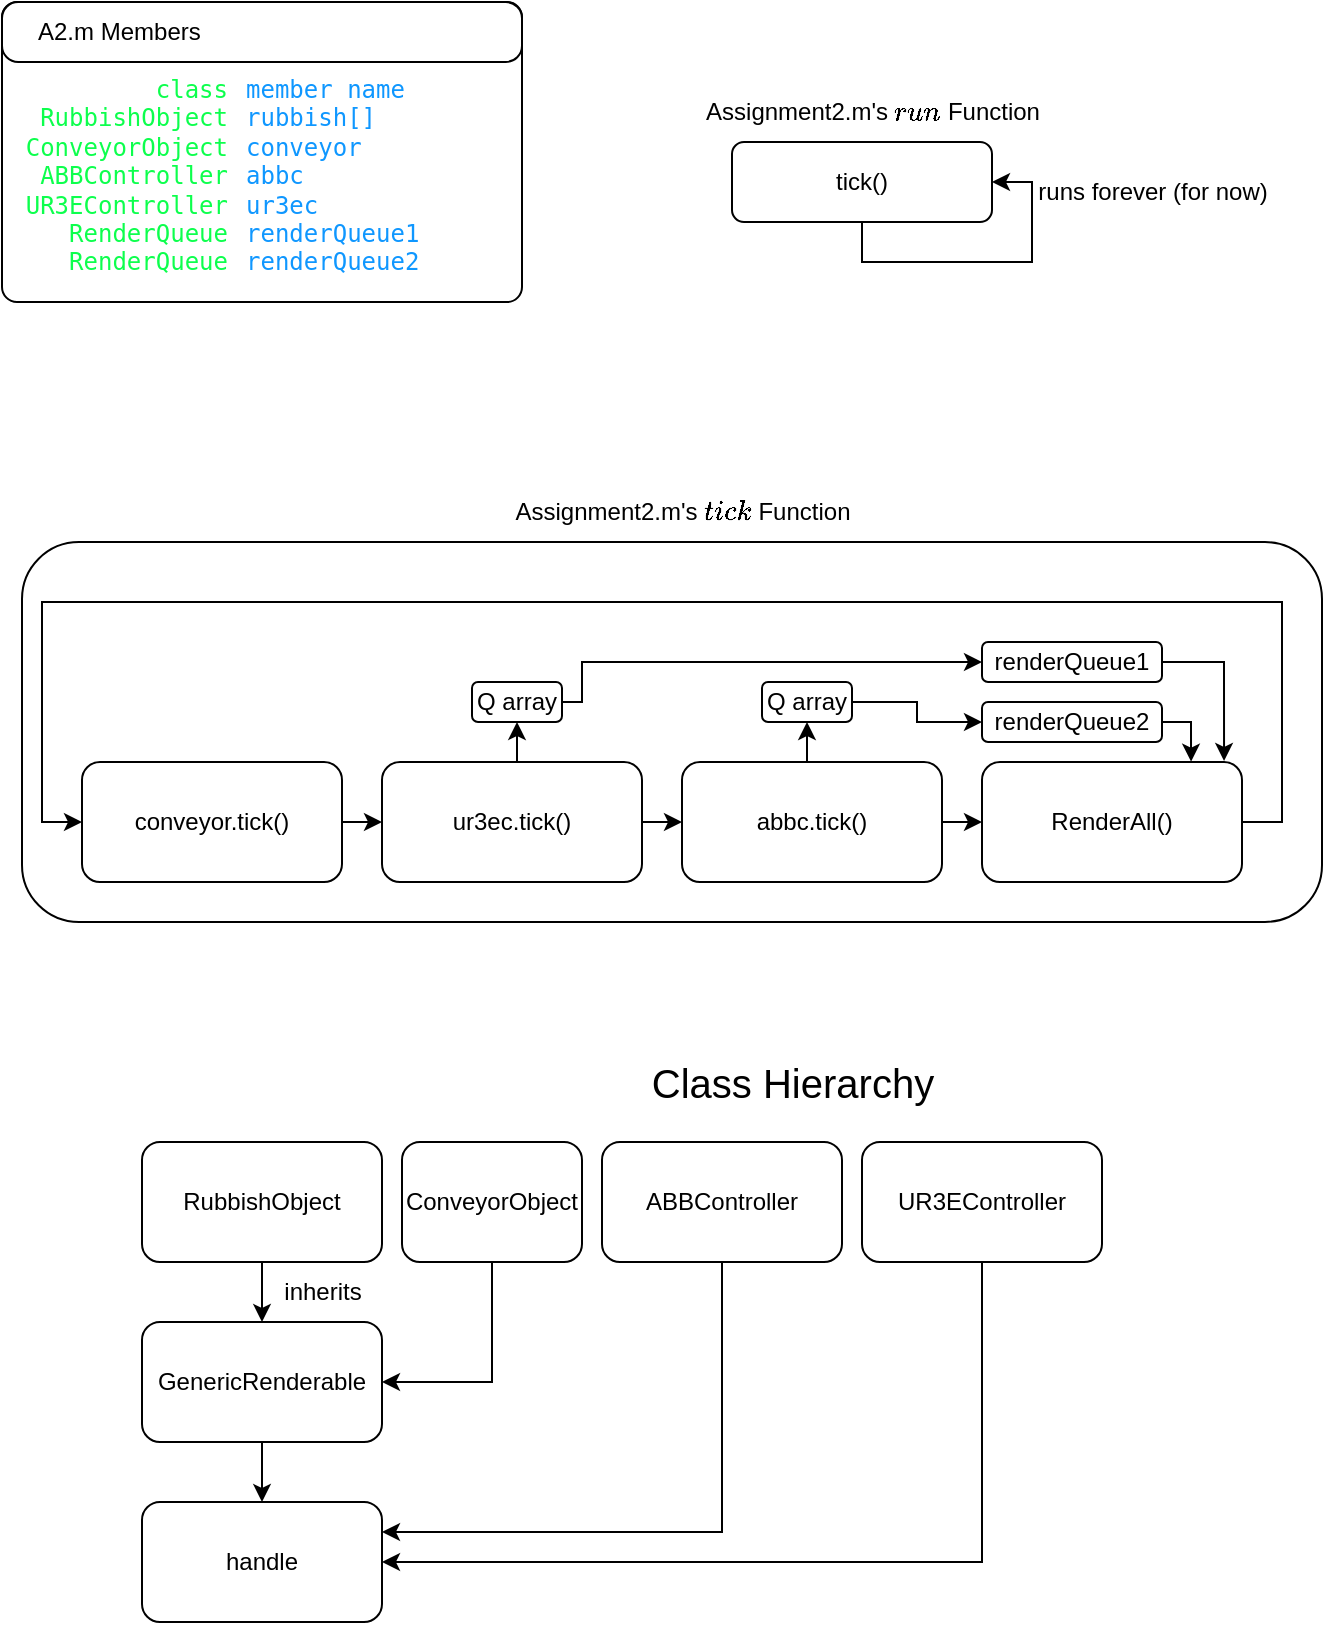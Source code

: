 <mxfile version="24.7.17">
  <diagram name="Page-1" id="f_oSXpMA19RWespZ0-oS">
    <mxGraphModel dx="1619" dy="901" grid="1" gridSize="10" guides="1" tooltips="1" connect="1" arrows="1" fold="1" page="1" pageScale="1" pageWidth="850" pageHeight="1100" math="0" shadow="0">
      <root>
        <mxCell id="0" />
        <mxCell id="1" parent="0" />
        <mxCell id="xGcioNu-X7Z4MWMmt2jp-2" value="" style="rounded=1;whiteSpace=wrap;html=1;" parent="1" vertex="1">
          <mxGeometry x="50" y="310" width="650" height="190" as="geometry" />
        </mxCell>
        <mxCell id="xGcioNu-X7Z4MWMmt2jp-3" value="tick()" style="rounded=1;whiteSpace=wrap;html=1;" parent="1" vertex="1">
          <mxGeometry x="405" y="110" width="130" height="40" as="geometry" />
        </mxCell>
        <mxCell id="xGcioNu-X7Z4MWMmt2jp-4" value="Assignment2.m&#39;s `run` Function" style="text;html=1;align=center;verticalAlign=middle;resizable=0;points=[];autosize=1;strokeColor=none;fillColor=none;" parent="1" vertex="1">
          <mxGeometry x="380" y="80" width="190" height="30" as="geometry" />
        </mxCell>
        <mxCell id="xGcioNu-X7Z4MWMmt2jp-5" style="edgeStyle=orthogonalEdgeStyle;rounded=0;orthogonalLoop=1;jettySize=auto;html=1;exitX=0.5;exitY=1;exitDx=0;exitDy=0;entryX=1;entryY=0.5;entryDx=0;entryDy=0;" parent="1" source="xGcioNu-X7Z4MWMmt2jp-3" target="xGcioNu-X7Z4MWMmt2jp-3" edge="1">
          <mxGeometry relative="1" as="geometry" />
        </mxCell>
        <mxCell id="xGcioNu-X7Z4MWMmt2jp-6" value="runs forever (for now)" style="text;html=1;align=center;verticalAlign=middle;resizable=0;points=[];autosize=1;strokeColor=none;fillColor=none;" parent="1" vertex="1">
          <mxGeometry x="545" y="120" width="140" height="30" as="geometry" />
        </mxCell>
        <mxCell id="xGcioNu-X7Z4MWMmt2jp-7" value="Assignment2.m&#39;s `tick` Function" style="text;html=1;align=center;verticalAlign=middle;resizable=0;points=[];autosize=1;strokeColor=none;fillColor=none;" parent="1" vertex="1">
          <mxGeometry x="285" y="280" width="190" height="30" as="geometry" />
        </mxCell>
        <mxCell id="xGcioNu-X7Z4MWMmt2jp-41" style="edgeStyle=orthogonalEdgeStyle;rounded=0;orthogonalLoop=1;jettySize=auto;html=1;exitX=1;exitY=0.5;exitDx=0;exitDy=0;entryX=0;entryY=0.5;entryDx=0;entryDy=0;" parent="1" source="xGcioNu-X7Z4MWMmt2jp-8" target="xGcioNu-X7Z4MWMmt2jp-39" edge="1">
          <mxGeometry relative="1" as="geometry" />
        </mxCell>
        <mxCell id="xGcioNu-X7Z4MWMmt2jp-8" value="conveyor.tick()" style="rounded=1;whiteSpace=wrap;html=1;" parent="1" vertex="1">
          <mxGeometry x="80" y="420" width="130" height="60" as="geometry" />
        </mxCell>
        <mxCell id="xGcioNu-X7Z4MWMmt2jp-14" style="edgeStyle=orthogonalEdgeStyle;rounded=0;orthogonalLoop=1;jettySize=auto;html=1;exitX=0.5;exitY=1;exitDx=0;exitDy=0;entryX=0.5;entryY=0;entryDx=0;entryDy=0;" parent="1" source="xGcioNu-X7Z4MWMmt2jp-9" target="xGcioNu-X7Z4MWMmt2jp-12" edge="1">
          <mxGeometry relative="1" as="geometry" />
        </mxCell>
        <mxCell id="xGcioNu-X7Z4MWMmt2jp-9" value="&lt;div&gt;RubbishObject&lt;/div&gt;" style="rounded=1;whiteSpace=wrap;html=1;" parent="1" vertex="1">
          <mxGeometry x="110" y="610" width="120" height="60" as="geometry" />
        </mxCell>
        <mxCell id="xGcioNu-X7Z4MWMmt2jp-10" value="Class Hierarchy" style="text;html=1;align=center;verticalAlign=middle;resizable=0;points=[];autosize=1;strokeColor=none;fillColor=none;fontSize=20;" parent="1" vertex="1">
          <mxGeometry x="355" y="560" width="160" height="40" as="geometry" />
        </mxCell>
        <mxCell id="xGcioNu-X7Z4MWMmt2jp-27" style="edgeStyle=orthogonalEdgeStyle;rounded=0;orthogonalLoop=1;jettySize=auto;html=1;exitX=0.5;exitY=1;exitDx=0;exitDy=0;entryX=0.5;entryY=0;entryDx=0;entryDy=0;" parent="1" source="xGcioNu-X7Z4MWMmt2jp-12" target="xGcioNu-X7Z4MWMmt2jp-25" edge="1">
          <mxGeometry relative="1" as="geometry" />
        </mxCell>
        <mxCell id="xGcioNu-X7Z4MWMmt2jp-12" value="GenericRenderable" style="rounded=1;whiteSpace=wrap;html=1;" parent="1" vertex="1">
          <mxGeometry x="110" y="700" width="120" height="60" as="geometry" />
        </mxCell>
        <mxCell id="xGcioNu-X7Z4MWMmt2jp-31" style="edgeStyle=orthogonalEdgeStyle;rounded=0;orthogonalLoop=1;jettySize=auto;html=1;exitX=0.5;exitY=1;exitDx=0;exitDy=0;entryX=1;entryY=0.25;entryDx=0;entryDy=0;" parent="1" source="xGcioNu-X7Z4MWMmt2jp-13" target="xGcioNu-X7Z4MWMmt2jp-25" edge="1">
          <mxGeometry relative="1" as="geometry" />
        </mxCell>
        <mxCell id="xGcioNu-X7Z4MWMmt2jp-13" value="ABBController" style="rounded=1;whiteSpace=wrap;html=1;" parent="1" vertex="1">
          <mxGeometry x="340" y="610" width="120" height="60" as="geometry" />
        </mxCell>
        <mxCell id="xGcioNu-X7Z4MWMmt2jp-15" value="inherits" style="text;html=1;align=center;verticalAlign=middle;resizable=0;points=[];autosize=1;strokeColor=none;fillColor=none;" parent="1" vertex="1">
          <mxGeometry x="170" y="670" width="60" height="30" as="geometry" />
        </mxCell>
        <mxCell id="xGcioNu-X7Z4MWMmt2jp-17" style="edgeStyle=orthogonalEdgeStyle;rounded=0;orthogonalLoop=1;jettySize=auto;html=1;exitX=0.5;exitY=1;exitDx=0;exitDy=0;entryX=1;entryY=0.5;entryDx=0;entryDy=0;" parent="1" source="xGcioNu-X7Z4MWMmt2jp-16" target="xGcioNu-X7Z4MWMmt2jp-12" edge="1">
          <mxGeometry relative="1" as="geometry" />
        </mxCell>
        <mxCell id="xGcioNu-X7Z4MWMmt2jp-16" value="ConveyorObject" style="rounded=1;whiteSpace=wrap;html=1;" parent="1" vertex="1">
          <mxGeometry x="240" y="610" width="90" height="60" as="geometry" />
        </mxCell>
        <mxCell id="xGcioNu-X7Z4MWMmt2jp-25" value="handle" style="rounded=1;whiteSpace=wrap;html=1;" parent="1" vertex="1">
          <mxGeometry x="110" y="790" width="120" height="60" as="geometry" />
        </mxCell>
        <mxCell id="xGcioNu-X7Z4MWMmt2jp-35" style="edgeStyle=orthogonalEdgeStyle;rounded=0;orthogonalLoop=1;jettySize=auto;html=1;exitX=0.5;exitY=1;exitDx=0;exitDy=0;entryX=1;entryY=0.5;entryDx=0;entryDy=0;" parent="1" source="xGcioNu-X7Z4MWMmt2jp-34" target="xGcioNu-X7Z4MWMmt2jp-25" edge="1">
          <mxGeometry relative="1" as="geometry" />
        </mxCell>
        <mxCell id="xGcioNu-X7Z4MWMmt2jp-34" value="UR3EController" style="rounded=1;whiteSpace=wrap;html=1;" parent="1" vertex="1">
          <mxGeometry x="470" y="610" width="120" height="60" as="geometry" />
        </mxCell>
        <mxCell id="xGcioNu-X7Z4MWMmt2jp-42" style="edgeStyle=orthogonalEdgeStyle;rounded=0;orthogonalLoop=1;jettySize=auto;html=1;exitX=1;exitY=0.5;exitDx=0;exitDy=0;entryX=0;entryY=0.5;entryDx=0;entryDy=0;" parent="1" source="xGcioNu-X7Z4MWMmt2jp-39" target="xGcioNu-X7Z4MWMmt2jp-40" edge="1">
          <mxGeometry relative="1" as="geometry" />
        </mxCell>
        <mxCell id="xGcioNu-X7Z4MWMmt2jp-54" style="edgeStyle=orthogonalEdgeStyle;rounded=0;orthogonalLoop=1;jettySize=auto;html=1;exitX=0.5;exitY=0;exitDx=0;exitDy=0;entryX=0.5;entryY=1;entryDx=0;entryDy=0;" parent="1" source="xGcioNu-X7Z4MWMmt2jp-39" target="xGcioNu-X7Z4MWMmt2jp-51" edge="1">
          <mxGeometry relative="1" as="geometry" />
        </mxCell>
        <mxCell id="xGcioNu-X7Z4MWMmt2jp-39" value="ur3ec.tick()" style="rounded=1;whiteSpace=wrap;html=1;" parent="1" vertex="1">
          <mxGeometry x="230" y="420" width="130" height="60" as="geometry" />
        </mxCell>
        <mxCell id="xGcioNu-X7Z4MWMmt2jp-56" style="edgeStyle=orthogonalEdgeStyle;rounded=0;orthogonalLoop=1;jettySize=auto;html=1;exitX=0.5;exitY=0;exitDx=0;exitDy=0;entryX=0.5;entryY=1;entryDx=0;entryDy=0;" parent="1" source="xGcioNu-X7Z4MWMmt2jp-40" target="xGcioNu-X7Z4MWMmt2jp-55" edge="1">
          <mxGeometry relative="1" as="geometry" />
        </mxCell>
        <mxCell id="xGcioNu-X7Z4MWMmt2jp-58" style="edgeStyle=orthogonalEdgeStyle;rounded=0;orthogonalLoop=1;jettySize=auto;html=1;exitX=1;exitY=0.5;exitDx=0;exitDy=0;entryX=0;entryY=0.5;entryDx=0;entryDy=0;" parent="1" source="xGcioNu-X7Z4MWMmt2jp-40" target="xGcioNu-X7Z4MWMmt2jp-57" edge="1">
          <mxGeometry relative="1" as="geometry" />
        </mxCell>
        <mxCell id="xGcioNu-X7Z4MWMmt2jp-40" value="abbc.tick()" style="rounded=1;whiteSpace=wrap;html=1;" parent="1" vertex="1">
          <mxGeometry x="380" y="420" width="130" height="60" as="geometry" />
        </mxCell>
        <mxCell id="xGcioNu-X7Z4MWMmt2jp-43" value="&amp;nbsp;" style="text;whiteSpace=wrap;html=1;" parent="1" vertex="1">
          <mxGeometry x="340" y="390" width="40" height="40" as="geometry" />
        </mxCell>
        <mxCell id="xGcioNu-X7Z4MWMmt2jp-70" style="edgeStyle=orthogonalEdgeStyle;rounded=0;orthogonalLoop=1;jettySize=auto;html=1;exitX=1;exitY=0.5;exitDx=0;exitDy=0;entryX=0;entryY=0.5;entryDx=0;entryDy=0;" parent="1" source="xGcioNu-X7Z4MWMmt2jp-51" target="xGcioNu-X7Z4MWMmt2jp-64" edge="1">
          <mxGeometry relative="1" as="geometry">
            <Array as="points">
              <mxPoint x="330" y="390" />
              <mxPoint x="330" y="370" />
            </Array>
          </mxGeometry>
        </mxCell>
        <mxCell id="xGcioNu-X7Z4MWMmt2jp-51" value="Q array" style="rounded=1;whiteSpace=wrap;html=1;" parent="1" vertex="1">
          <mxGeometry x="275" y="380" width="45" height="20" as="geometry" />
        </mxCell>
        <mxCell id="xGcioNu-X7Z4MWMmt2jp-69" style="edgeStyle=orthogonalEdgeStyle;rounded=0;orthogonalLoop=1;jettySize=auto;html=1;exitX=1;exitY=0.5;exitDx=0;exitDy=0;entryX=0;entryY=0.5;entryDx=0;entryDy=0;" parent="1" source="xGcioNu-X7Z4MWMmt2jp-55" target="xGcioNu-X7Z4MWMmt2jp-65" edge="1">
          <mxGeometry relative="1" as="geometry" />
        </mxCell>
        <mxCell id="xGcioNu-X7Z4MWMmt2jp-55" value="Q array" style="rounded=1;whiteSpace=wrap;html=1;" parent="1" vertex="1">
          <mxGeometry x="420" y="380" width="45" height="20" as="geometry" />
        </mxCell>
        <mxCell id="xGcioNu-X7Z4MWMmt2jp-60" style="edgeStyle=orthogonalEdgeStyle;rounded=0;orthogonalLoop=1;jettySize=auto;html=1;exitX=1;exitY=0.5;exitDx=0;exitDy=0;entryX=0;entryY=0.5;entryDx=0;entryDy=0;" parent="1" source="xGcioNu-X7Z4MWMmt2jp-57" target="xGcioNu-X7Z4MWMmt2jp-8" edge="1">
          <mxGeometry relative="1" as="geometry">
            <Array as="points">
              <mxPoint x="680" y="450" />
              <mxPoint x="680" y="340" />
              <mxPoint x="60" y="340" />
              <mxPoint x="60" y="450" />
            </Array>
          </mxGeometry>
        </mxCell>
        <mxCell id="xGcioNu-X7Z4MWMmt2jp-57" value="RenderAll()" style="rounded=1;whiteSpace=wrap;html=1;" parent="1" vertex="1">
          <mxGeometry x="530" y="420" width="130" height="60" as="geometry" />
        </mxCell>
        <mxCell id="xGcioNu-X7Z4MWMmt2jp-64" value="renderQueue1" style="rounded=1;whiteSpace=wrap;html=1;" parent="1" vertex="1">
          <mxGeometry x="530" y="360" width="90" height="20" as="geometry" />
        </mxCell>
        <mxCell id="xGcioNu-X7Z4MWMmt2jp-65" value="renderQueue2" style="rounded=1;whiteSpace=wrap;html=1;" parent="1" vertex="1">
          <mxGeometry x="530" y="390" width="90" height="20" as="geometry" />
        </mxCell>
        <mxCell id="xGcioNu-X7Z4MWMmt2jp-71" style="edgeStyle=orthogonalEdgeStyle;rounded=0;orthogonalLoop=1;jettySize=auto;html=1;exitX=1;exitY=0.5;exitDx=0;exitDy=0;entryX=0.931;entryY=-0.009;entryDx=0;entryDy=0;entryPerimeter=0;" parent="1" source="xGcioNu-X7Z4MWMmt2jp-64" target="xGcioNu-X7Z4MWMmt2jp-57" edge="1">
          <mxGeometry relative="1" as="geometry" />
        </mxCell>
        <mxCell id="xGcioNu-X7Z4MWMmt2jp-72" style="edgeStyle=orthogonalEdgeStyle;rounded=0;orthogonalLoop=1;jettySize=auto;html=1;exitX=1;exitY=0.5;exitDx=0;exitDy=0;entryX=0.804;entryY=-0.003;entryDx=0;entryDy=0;entryPerimeter=0;" parent="1" source="xGcioNu-X7Z4MWMmt2jp-65" target="xGcioNu-X7Z4MWMmt2jp-57" edge="1">
          <mxGeometry relative="1" as="geometry" />
        </mxCell>
        <mxCell id="xGcioNu-X7Z4MWMmt2jp-74" value="" style="rounded=1;whiteSpace=wrap;html=1;arcSize=5;" parent="1" vertex="1">
          <mxGeometry x="40" y="40" width="260" height="150" as="geometry" />
        </mxCell>
        <mxCell id="xGcioNu-X7Z4MWMmt2jp-75" value="&lt;div align=&quot;left&quot;&gt;&amp;nbsp;&amp;nbsp;&amp;nbsp;&amp;nbsp; A2.m Members&lt;/div&gt;" style="rounded=1;whiteSpace=wrap;html=1;arcSize=27;align=left;" parent="1" vertex="1">
          <mxGeometry x="40" y="40" width="260" height="30" as="geometry" />
        </mxCell>
        <mxCell id="xGcioNu-X7Z4MWMmt2jp-77" value="&lt;div align=&quot;right&quot;&gt;&lt;div&gt;&lt;div&gt;&lt;font&gt;class&lt;br&gt;RubbishObject&lt;br&gt;&lt;/font&gt;&lt;font&gt;ConveyorObject&lt;br&gt;&lt;/font&gt;&lt;font&gt;ABBController&lt;br&gt;&lt;/font&gt;&lt;font&gt;UR3EController&lt;/font&gt;&lt;/div&gt;&lt;/div&gt;&lt;div&gt;RenderQueue&lt;/div&gt;&lt;div&gt;RenderQueue&lt;br&gt;&lt;/div&gt;&lt;div&gt;&lt;br&gt;&lt;/div&gt;&lt;/div&gt;" style="text;html=1;align=right;verticalAlign=top;whiteSpace=wrap;rounded=0;fontFamily=monospace;fontColor=#0DFF4D;horizontal=1;" parent="1" vertex="1">
          <mxGeometry x="40" y="70" width="115" height="90" as="geometry" />
        </mxCell>
        <mxCell id="xGcioNu-X7Z4MWMmt2jp-78" value="member name&lt;br&gt;rubbish[]&lt;br&gt;conveyor&lt;br&gt;&lt;div&gt;abbc&lt;/div&gt;&lt;div&gt;ur3ec&lt;/div&gt;&lt;div&gt;renderQueue1&lt;/div&gt;&lt;div&gt;renderQueue2&lt;br&gt;&lt;/div&gt;" style="text;html=1;align=left;verticalAlign=top;whiteSpace=wrap;rounded=0;fontFamily=monospace;fontColor=#0F97FF;" parent="1" vertex="1">
          <mxGeometry x="160" y="70" width="115" height="90" as="geometry" />
        </mxCell>
      </root>
    </mxGraphModel>
  </diagram>
</mxfile>

